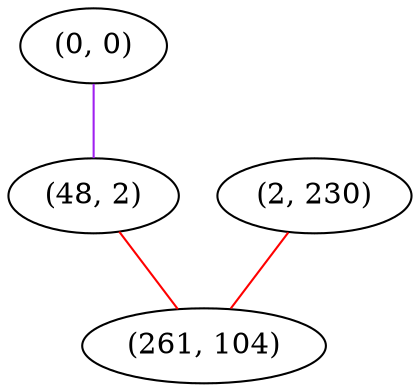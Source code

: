 graph "" {
"(0, 0)";
"(2, 230)";
"(48, 2)";
"(261, 104)";
"(0, 0)" -- "(48, 2)"  [color=purple, key=0, weight=4];
"(2, 230)" -- "(261, 104)"  [color=red, key=0, weight=1];
"(48, 2)" -- "(261, 104)"  [color=red, key=0, weight=1];
}
